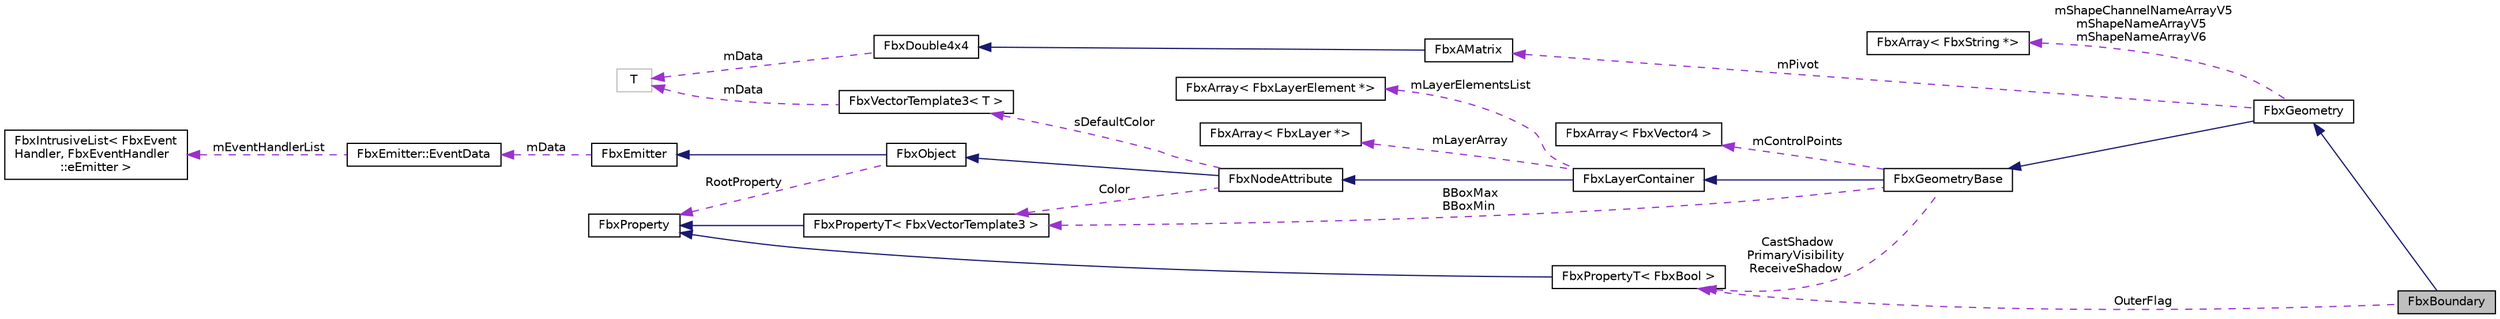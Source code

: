 digraph "FbxBoundary"
{
  edge [fontname="Helvetica",fontsize="10",labelfontname="Helvetica",labelfontsize="10"];
  node [fontname="Helvetica",fontsize="10",shape=record];
  rankdir="LR";
  Node7 [label="FbxBoundary",height=0.2,width=0.4,color="black", fillcolor="grey75", style="filled", fontcolor="black"];
  Node8 -> Node7 [dir="back",color="midnightblue",fontsize="10",style="solid",fontname="Helvetica"];
  Node8 [label="FbxGeometry",height=0.2,width=0.4,color="black", fillcolor="white", style="filled",URL="$class_fbx_geometry.html"];
  Node9 -> Node8 [dir="back",color="midnightblue",fontsize="10",style="solid",fontname="Helvetica"];
  Node9 [label="FbxGeometryBase",height=0.2,width=0.4,color="black", fillcolor="white", style="filled",URL="$class_fbx_geometry_base.html"];
  Node10 -> Node9 [dir="back",color="midnightblue",fontsize="10",style="solid",fontname="Helvetica"];
  Node10 [label="FbxLayerContainer",height=0.2,width=0.4,color="black", fillcolor="white", style="filled",URL="$class_fbx_layer_container.html",tooltip="Contains a collection of FbxLayer objects. This class is used for managing layers construction..."];
  Node11 -> Node10 [dir="back",color="midnightblue",fontsize="10",style="solid",fontname="Helvetica"];
  Node11 [label="FbxNodeAttribute",height=0.2,width=0.4,color="black", fillcolor="white", style="filled",URL="$class_fbx_node_attribute.html",tooltip="This class is the base class to all types of node attributes.A node attribute is the content of a nod..."];
  Node12 -> Node11 [dir="back",color="midnightblue",fontsize="10",style="solid",fontname="Helvetica"];
  Node12 [label="FbxObject",height=0.2,width=0.4,color="black", fillcolor="white", style="filled",URL="$class_fbx_object.html"];
  Node13 -> Node12 [dir="back",color="midnightblue",fontsize="10",style="solid",fontname="Helvetica"];
  Node13 [label="FbxEmitter",height=0.2,width=0.4,color="black", fillcolor="white", style="filled",URL="$class_fbx_emitter.html"];
  Node14 -> Node13 [dir="back",color="darkorchid3",fontsize="10",style="dashed",label=" mData" ,fontname="Helvetica"];
  Node14 [label="FbxEmitter::EventData",height=0.2,width=0.4,color="black", fillcolor="white", style="filled",URL="$struct_fbx_emitter_1_1_event_data.html"];
  Node15 -> Node14 [dir="back",color="darkorchid3",fontsize="10",style="dashed",label=" mEventHandlerList" ,fontname="Helvetica"];
  Node15 [label="FbxIntrusiveList\< FbxEvent\lHandler, FbxEventHandler\l::eEmitter \>",height=0.2,width=0.4,color="black", fillcolor="white", style="filled",URL="$class_fbx_intrusive_list.html"];
  Node16 -> Node12 [dir="back",color="darkorchid3",fontsize="10",style="dashed",label=" RootProperty" ,fontname="Helvetica"];
  Node16 [label="FbxProperty",height=0.2,width=0.4,color="black", fillcolor="white", style="filled",URL="$class_fbx_property.html",tooltip="Class to hold user properties. "];
  Node17 -> Node11 [dir="back",color="darkorchid3",fontsize="10",style="dashed",label=" sDefaultColor" ,fontname="Helvetica"];
  Node17 [label="FbxVectorTemplate3\< T \>",height=0.2,width=0.4,color="black", fillcolor="white", style="filled",URL="$class_fbx_vector_template3.html"];
  Node18 -> Node17 [dir="back",color="darkorchid3",fontsize="10",style="dashed",label=" mData" ,fontname="Helvetica"];
  Node18 [label="T",height=0.2,width=0.4,color="grey75", fillcolor="white", style="filled"];
  Node19 -> Node11 [dir="back",color="darkorchid3",fontsize="10",style="dashed",label=" Color" ,fontname="Helvetica"];
  Node19 [label="FbxPropertyT\< FbxVectorTemplate3 \>",height=0.2,width=0.4,color="black", fillcolor="white", style="filled",URL="$class_fbx_property_t.html"];
  Node16 -> Node19 [dir="back",color="midnightblue",fontsize="10",style="solid",fontname="Helvetica"];
  Node20 -> Node10 [dir="back",color="darkorchid3",fontsize="10",style="dashed",label=" mLayerElementsList" ,fontname="Helvetica"];
  Node20 [label="FbxArray\< FbxLayerElement *\>",height=0.2,width=0.4,color="black", fillcolor="white", style="filled",URL="$class_fbx_array.html"];
  Node21 -> Node10 [dir="back",color="darkorchid3",fontsize="10",style="dashed",label=" mLayerArray" ,fontname="Helvetica"];
  Node21 [label="FbxArray\< FbxLayer *\>",height=0.2,width=0.4,color="black", fillcolor="white", style="filled",URL="$class_fbx_array.html"];
  Node22 -> Node9 [dir="back",color="darkorchid3",fontsize="10",style="dashed",label=" mControlPoints" ,fontname="Helvetica"];
  Node22 [label="FbxArray\< FbxVector4 \>",height=0.2,width=0.4,color="black", fillcolor="white", style="filled",URL="$class_fbx_array.html"];
  Node23 -> Node9 [dir="back",color="darkorchid3",fontsize="10",style="dashed",label=" CastShadow\nPrimaryVisibility\nReceiveShadow" ,fontname="Helvetica"];
  Node23 [label="FbxPropertyT\< FbxBool \>",height=0.2,width=0.4,color="black", fillcolor="white", style="filled",URL="$class_fbx_property_t.html"];
  Node16 -> Node23 [dir="back",color="midnightblue",fontsize="10",style="solid",fontname="Helvetica"];
  Node19 -> Node9 [dir="back",color="darkorchid3",fontsize="10",style="dashed",label=" BBoxMax\nBBoxMin" ,fontname="Helvetica"];
  Node24 -> Node8 [dir="back",color="darkorchid3",fontsize="10",style="dashed",label=" mShapeChannelNameArrayV5\nmShapeNameArrayV5\nmShapeNameArrayV6" ,fontname="Helvetica"];
  Node24 [label="FbxArray\< FbxString *\>",height=0.2,width=0.4,color="black", fillcolor="white", style="filled",URL="$class_fbx_array.html"];
  Node25 -> Node8 [dir="back",color="darkorchid3",fontsize="10",style="dashed",label=" mPivot" ,fontname="Helvetica"];
  Node25 [label="FbxAMatrix",height=0.2,width=0.4,color="black", fillcolor="white", style="filled",URL="$class_fbx_a_matrix.html"];
  Node26 -> Node25 [dir="back",color="midnightblue",fontsize="10",style="solid",fontname="Helvetica"];
  Node26 [label="FbxDouble4x4",height=0.2,width=0.4,color="black", fillcolor="white", style="filled",URL="$class_fbx_vector_template4.html"];
  Node18 -> Node26 [dir="back",color="darkorchid3",fontsize="10",style="dashed",label=" mData" ,fontname="Helvetica"];
  Node23 -> Node7 [dir="back",color="darkorchid3",fontsize="10",style="dashed",label=" OuterFlag" ,fontname="Helvetica"];
}
